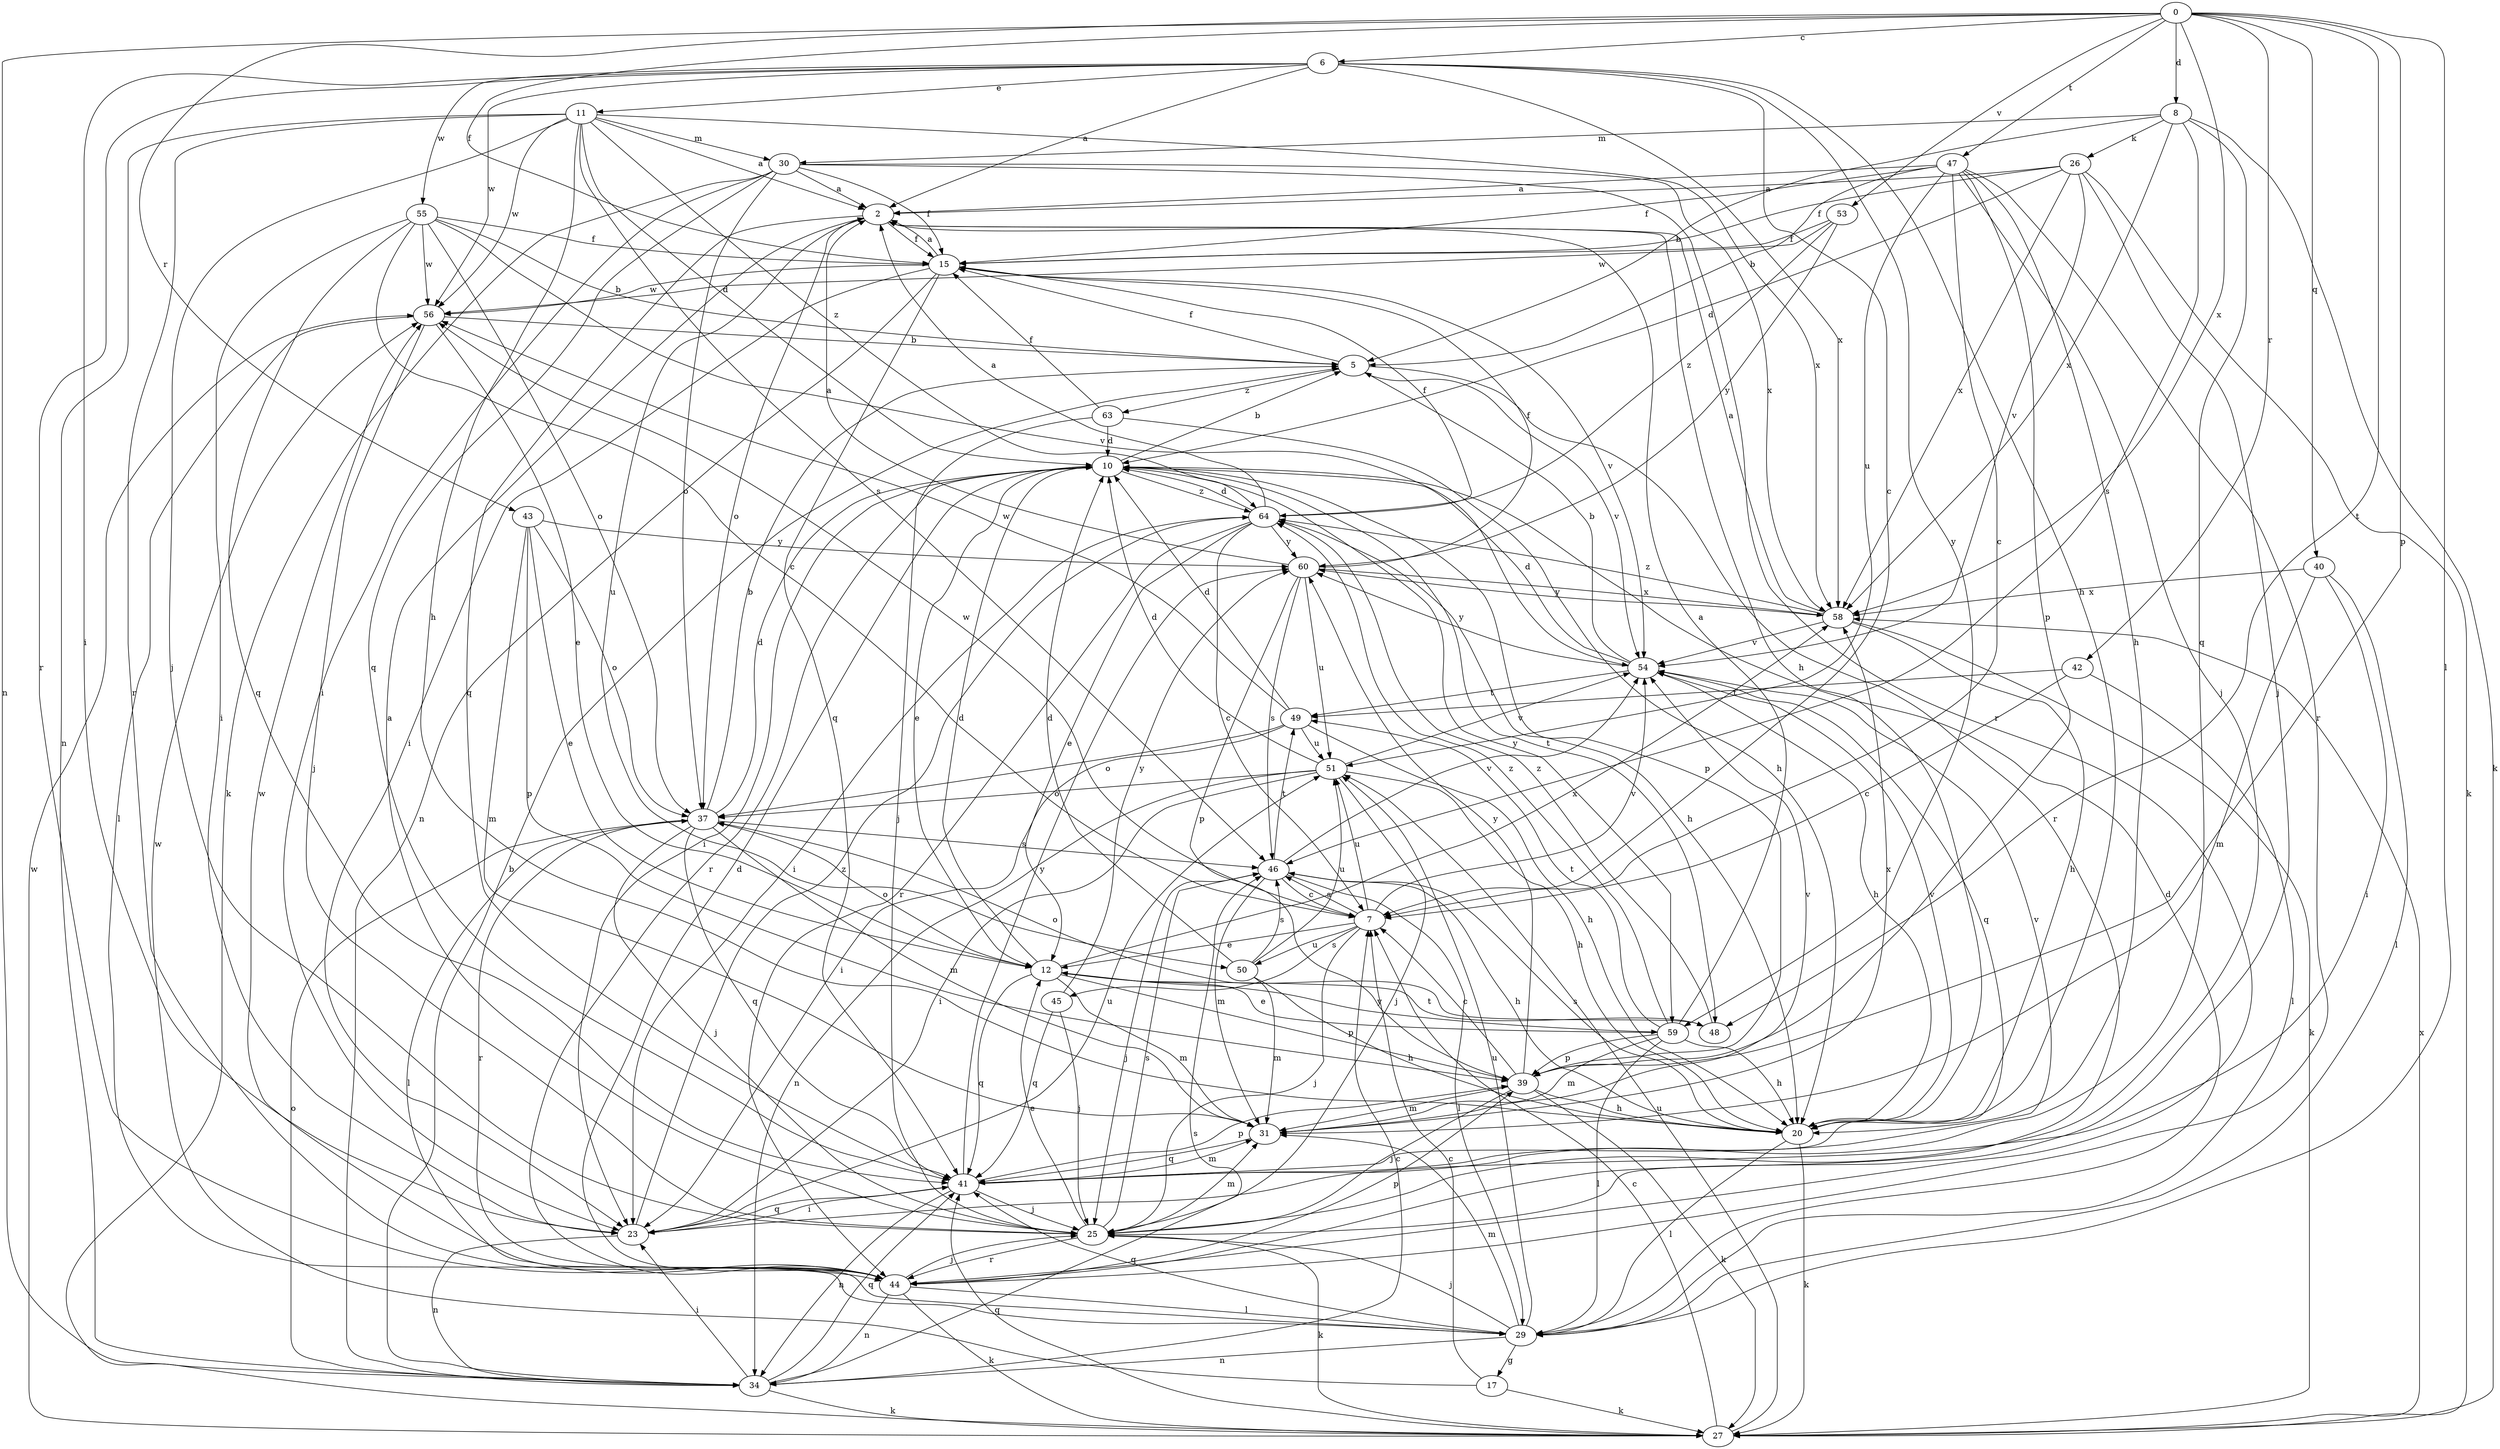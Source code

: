 strict digraph  {
0;
2;
5;
6;
7;
8;
10;
11;
12;
15;
17;
20;
23;
25;
26;
27;
29;
30;
31;
34;
37;
39;
40;
41;
42;
43;
44;
45;
46;
47;
48;
49;
50;
51;
53;
54;
55;
56;
58;
59;
60;
63;
64;
0 -> 6  [label=c];
0 -> 8  [label=d];
0 -> 15  [label=f];
0 -> 29  [label=l];
0 -> 34  [label=n];
0 -> 39  [label=p];
0 -> 40  [label=q];
0 -> 42  [label=r];
0 -> 43  [label=r];
0 -> 47  [label=t];
0 -> 48  [label=t];
0 -> 53  [label=v];
0 -> 58  [label=x];
2 -> 15  [label=f];
2 -> 20  [label=h];
2 -> 37  [label=o];
2 -> 41  [label=q];
2 -> 50  [label=u];
5 -> 15  [label=f];
5 -> 44  [label=r];
5 -> 54  [label=v];
5 -> 63  [label=z];
6 -> 2  [label=a];
6 -> 7  [label=c];
6 -> 11  [label=e];
6 -> 20  [label=h];
6 -> 23  [label=i];
6 -> 44  [label=r];
6 -> 55  [label=w];
6 -> 56  [label=w];
6 -> 58  [label=x];
6 -> 59  [label=y];
7 -> 12  [label=e];
7 -> 25  [label=j];
7 -> 45  [label=s];
7 -> 46  [label=s];
7 -> 50  [label=u];
7 -> 51  [label=u];
7 -> 54  [label=v];
7 -> 56  [label=w];
8 -> 5  [label=b];
8 -> 26  [label=k];
8 -> 27  [label=k];
8 -> 30  [label=m];
8 -> 41  [label=q];
8 -> 46  [label=s];
8 -> 58  [label=x];
10 -> 5  [label=b];
10 -> 12  [label=e];
10 -> 23  [label=i];
10 -> 39  [label=p];
10 -> 44  [label=r];
10 -> 48  [label=t];
10 -> 59  [label=y];
10 -> 64  [label=z];
11 -> 2  [label=a];
11 -> 10  [label=d];
11 -> 20  [label=h];
11 -> 25  [label=j];
11 -> 30  [label=m];
11 -> 34  [label=n];
11 -> 44  [label=r];
11 -> 46  [label=s];
11 -> 56  [label=w];
11 -> 58  [label=x];
11 -> 64  [label=z];
12 -> 10  [label=d];
12 -> 31  [label=m];
12 -> 37  [label=o];
12 -> 39  [label=p];
12 -> 41  [label=q];
12 -> 48  [label=t];
12 -> 58  [label=x];
12 -> 59  [label=y];
15 -> 2  [label=a];
15 -> 23  [label=i];
15 -> 34  [label=n];
15 -> 41  [label=q];
15 -> 54  [label=v];
15 -> 56  [label=w];
17 -> 7  [label=c];
17 -> 27  [label=k];
17 -> 56  [label=w];
20 -> 27  [label=k];
20 -> 29  [label=l];
20 -> 46  [label=s];
20 -> 54  [label=v];
23 -> 34  [label=n];
23 -> 41  [label=q];
23 -> 51  [label=u];
23 -> 64  [label=z];
25 -> 2  [label=a];
25 -> 12  [label=e];
25 -> 27  [label=k];
25 -> 31  [label=m];
25 -> 44  [label=r];
25 -> 46  [label=s];
26 -> 2  [label=a];
26 -> 10  [label=d];
26 -> 15  [label=f];
26 -> 25  [label=j];
26 -> 27  [label=k];
26 -> 54  [label=v];
26 -> 58  [label=x];
27 -> 7  [label=c];
27 -> 41  [label=q];
27 -> 51  [label=u];
27 -> 56  [label=w];
27 -> 58  [label=x];
29 -> 10  [label=d];
29 -> 17  [label=g];
29 -> 25  [label=j];
29 -> 31  [label=m];
29 -> 34  [label=n];
29 -> 41  [label=q];
29 -> 51  [label=u];
30 -> 2  [label=a];
30 -> 15  [label=f];
30 -> 23  [label=i];
30 -> 27  [label=k];
30 -> 37  [label=o];
30 -> 41  [label=q];
30 -> 44  [label=r];
30 -> 58  [label=x];
31 -> 41  [label=q];
31 -> 54  [label=v];
31 -> 58  [label=x];
34 -> 5  [label=b];
34 -> 7  [label=c];
34 -> 23  [label=i];
34 -> 27  [label=k];
34 -> 37  [label=o];
34 -> 41  [label=q];
34 -> 46  [label=s];
37 -> 5  [label=b];
37 -> 10  [label=d];
37 -> 25  [label=j];
37 -> 29  [label=l];
37 -> 31  [label=m];
37 -> 41  [label=q];
37 -> 44  [label=r];
37 -> 46  [label=s];
39 -> 7  [label=c];
39 -> 20  [label=h];
39 -> 25  [label=j];
39 -> 27  [label=k];
39 -> 31  [label=m];
39 -> 60  [label=y];
40 -> 23  [label=i];
40 -> 29  [label=l];
40 -> 31  [label=m];
40 -> 58  [label=x];
41 -> 23  [label=i];
41 -> 25  [label=j];
41 -> 31  [label=m];
41 -> 34  [label=n];
41 -> 39  [label=p];
41 -> 54  [label=v];
41 -> 60  [label=y];
42 -> 7  [label=c];
42 -> 29  [label=l];
42 -> 49  [label=t];
43 -> 12  [label=e];
43 -> 31  [label=m];
43 -> 37  [label=o];
43 -> 39  [label=p];
43 -> 60  [label=y];
44 -> 10  [label=d];
44 -> 25  [label=j];
44 -> 27  [label=k];
44 -> 29  [label=l];
44 -> 34  [label=n];
44 -> 39  [label=p];
44 -> 56  [label=w];
45 -> 25  [label=j];
45 -> 41  [label=q];
45 -> 60  [label=y];
46 -> 7  [label=c];
46 -> 20  [label=h];
46 -> 25  [label=j];
46 -> 29  [label=l];
46 -> 31  [label=m];
46 -> 49  [label=t];
46 -> 54  [label=v];
47 -> 2  [label=a];
47 -> 5  [label=b];
47 -> 7  [label=c];
47 -> 15  [label=f];
47 -> 20  [label=h];
47 -> 25  [label=j];
47 -> 39  [label=p];
47 -> 44  [label=r];
47 -> 51  [label=u];
48 -> 37  [label=o];
48 -> 64  [label=z];
49 -> 10  [label=d];
49 -> 20  [label=h];
49 -> 23  [label=i];
49 -> 37  [label=o];
49 -> 51  [label=u];
49 -> 56  [label=w];
50 -> 10  [label=d];
50 -> 20  [label=h];
50 -> 31  [label=m];
50 -> 46  [label=s];
50 -> 51  [label=u];
51 -> 10  [label=d];
51 -> 20  [label=h];
51 -> 23  [label=i];
51 -> 25  [label=j];
51 -> 34  [label=n];
51 -> 37  [label=o];
51 -> 54  [label=v];
53 -> 15  [label=f];
53 -> 56  [label=w];
53 -> 60  [label=y];
53 -> 64  [label=z];
54 -> 5  [label=b];
54 -> 10  [label=d];
54 -> 20  [label=h];
54 -> 41  [label=q];
54 -> 49  [label=t];
54 -> 60  [label=y];
55 -> 5  [label=b];
55 -> 7  [label=c];
55 -> 15  [label=f];
55 -> 23  [label=i];
55 -> 37  [label=o];
55 -> 41  [label=q];
55 -> 54  [label=v];
55 -> 56  [label=w];
56 -> 5  [label=b];
56 -> 12  [label=e];
56 -> 25  [label=j];
56 -> 29  [label=l];
58 -> 2  [label=a];
58 -> 20  [label=h];
58 -> 27  [label=k];
58 -> 54  [label=v];
58 -> 60  [label=y];
58 -> 64  [label=z];
59 -> 2  [label=a];
59 -> 12  [label=e];
59 -> 20  [label=h];
59 -> 29  [label=l];
59 -> 31  [label=m];
59 -> 39  [label=p];
59 -> 49  [label=t];
59 -> 64  [label=z];
60 -> 2  [label=a];
60 -> 15  [label=f];
60 -> 39  [label=p];
60 -> 46  [label=s];
60 -> 51  [label=u];
60 -> 58  [label=x];
63 -> 10  [label=d];
63 -> 15  [label=f];
63 -> 20  [label=h];
63 -> 25  [label=j];
64 -> 2  [label=a];
64 -> 7  [label=c];
64 -> 10  [label=d];
64 -> 12  [label=e];
64 -> 15  [label=f];
64 -> 20  [label=h];
64 -> 23  [label=i];
64 -> 44  [label=r];
64 -> 60  [label=y];
}
